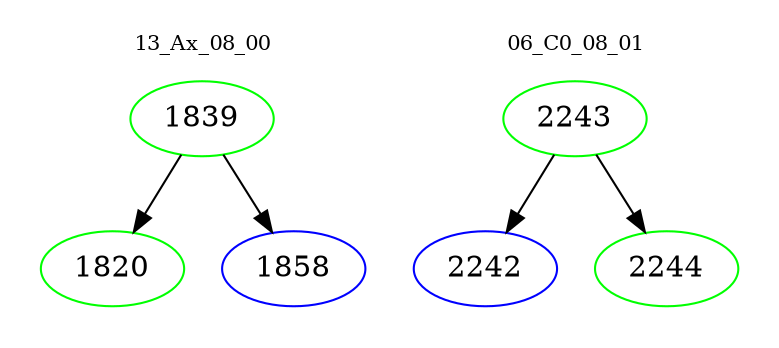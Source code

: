 digraph{
subgraph cluster_0 {
color = white
label = "13_Ax_08_00";
fontsize=10;
T0_1839 [label="1839", color="green"]
T0_1839 -> T0_1820 [color="black"]
T0_1820 [label="1820", color="green"]
T0_1839 -> T0_1858 [color="black"]
T0_1858 [label="1858", color="blue"]
}
subgraph cluster_1 {
color = white
label = "06_C0_08_01";
fontsize=10;
T1_2243 [label="2243", color="green"]
T1_2243 -> T1_2242 [color="black"]
T1_2242 [label="2242", color="blue"]
T1_2243 -> T1_2244 [color="black"]
T1_2244 [label="2244", color="green"]
}
}
